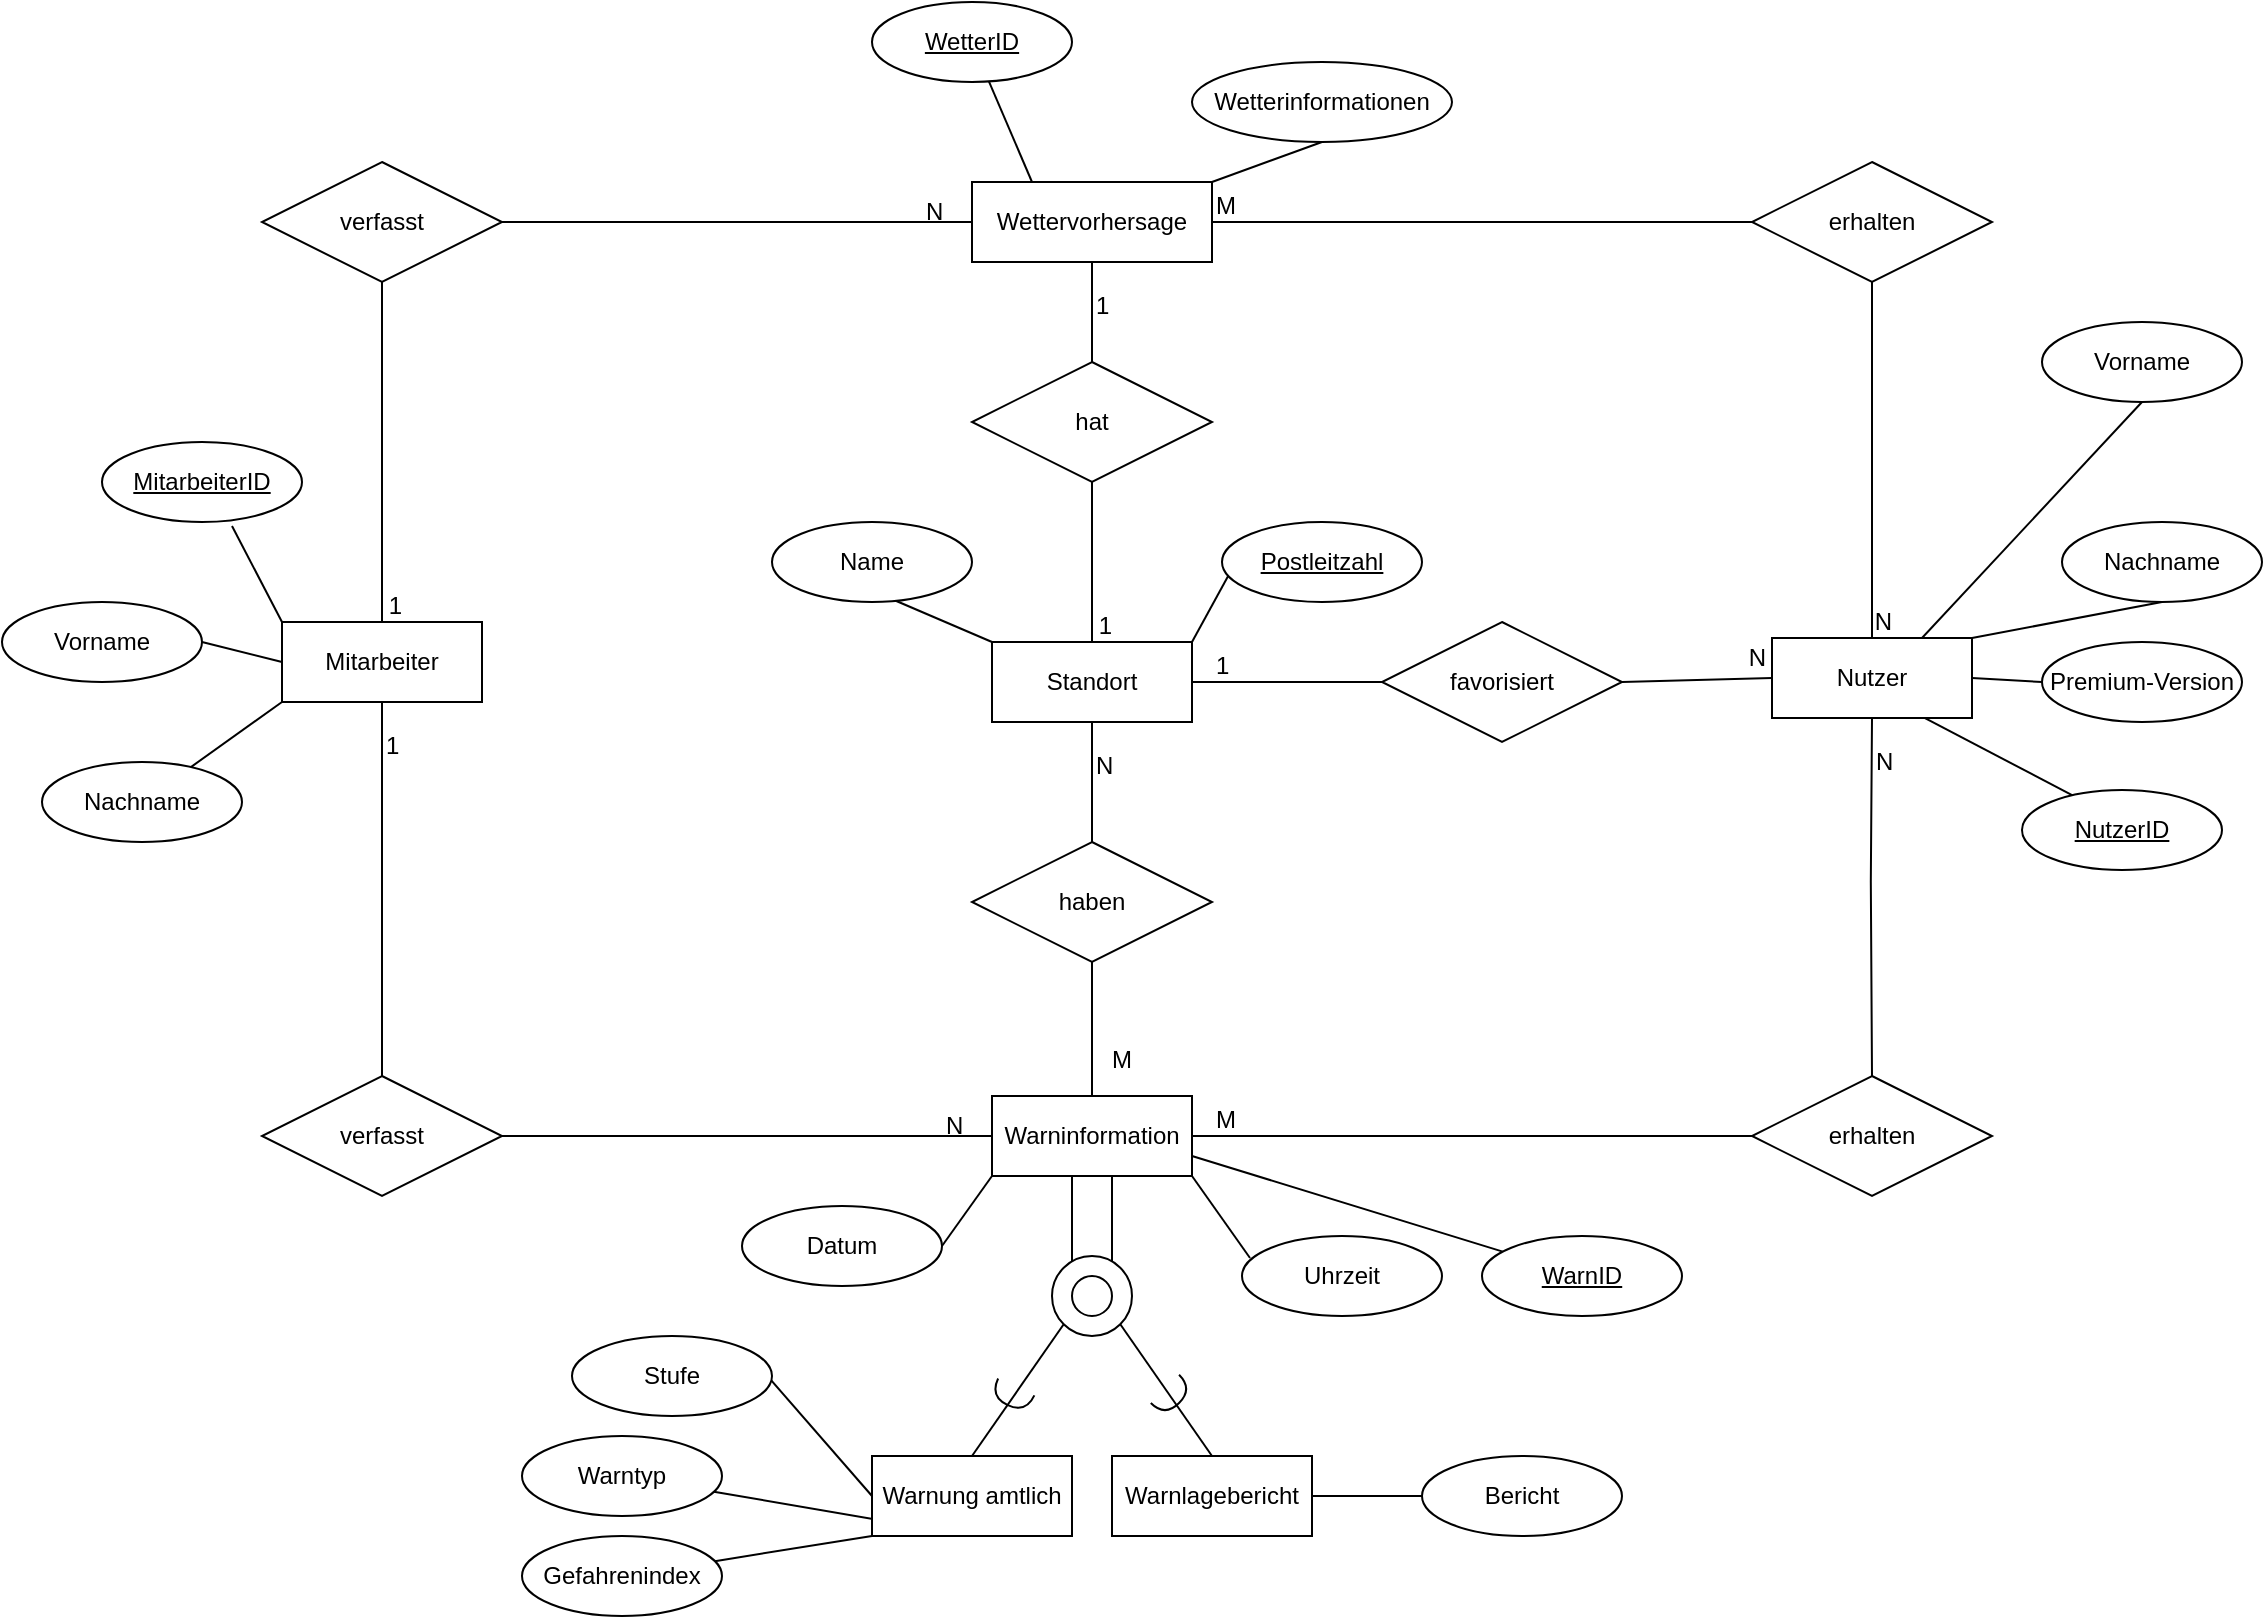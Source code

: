 <mxfile version="20.5.1" type="github">
  <diagram id="R2lEEEUBdFMjLlhIrx00" name="Page-1">
    <mxGraphModel dx="1113" dy="759" grid="1" gridSize="10" guides="1" tooltips="1" connect="1" arrows="1" fold="1" page="1" pageScale="1" pageWidth="1169" pageHeight="827" math="0" shadow="0" extFonts="Permanent Marker^https://fonts.googleapis.com/css?family=Permanent+Marker">
      <root>
        <mxCell id="0" />
        <mxCell id="1" parent="0" />
        <mxCell id="jtC_G04wY8MZHHcfjUKp-48" value="" style="shape=partialRectangle;whiteSpace=wrap;html=1;left=0;right=0;fillColor=none;strokeColor=default;fontFamily=Helvetica;fontSize=12;fontColor=default;rotation=90;" vertex="1" parent="1">
          <mxGeometry x="550" y="622" width="50" height="20" as="geometry" />
        </mxCell>
        <mxCell id="jtC_G04wY8MZHHcfjUKp-17" value="" style="endArrow=none;html=1;rounded=0;entryX=0.5;entryY=0;entryDx=0;entryDy=0;exitX=0.5;exitY=1;exitDx=0;exitDy=0;" edge="1" parent="1" source="jtC_G04wY8MZHHcfjUKp-39" target="jtC_G04wY8MZHHcfjUKp-109">
          <mxGeometry relative="1" as="geometry">
            <mxPoint x="240" y="420" as="sourcePoint" />
            <mxPoint x="220" y="470" as="targetPoint" />
            <Array as="points">
              <mxPoint x="220" y="450" />
            </Array>
          </mxGeometry>
        </mxCell>
        <mxCell id="jtC_G04wY8MZHHcfjUKp-18" value="1" style="resizable=0;html=1;align=left;verticalAlign=bottom;" connectable="0" vertex="1" parent="jtC_G04wY8MZHHcfjUKp-17">
          <mxGeometry x="-1" relative="1" as="geometry">
            <mxPoint y="30" as="offset" />
          </mxGeometry>
        </mxCell>
        <mxCell id="jtC_G04wY8MZHHcfjUKp-20" value="" style="endArrow=none;html=1;rounded=0;entryX=0.5;entryY=0;entryDx=0;entryDy=0;exitX=1;exitY=1;exitDx=0;exitDy=0;" edge="1" parent="1" source="jtC_G04wY8MZHHcfjUKp-22" target="jtC_G04wY8MZHHcfjUKp-42">
          <mxGeometry relative="1" as="geometry">
            <mxPoint x="580" y="667" as="sourcePoint" />
            <mxPoint x="680" y="427" as="targetPoint" />
            <Array as="points" />
          </mxGeometry>
        </mxCell>
        <mxCell id="jtC_G04wY8MZHHcfjUKp-21" value="" style="endArrow=none;html=1;rounded=0;entryX=0.5;entryY=0;entryDx=0;entryDy=0;exitX=0;exitY=1;exitDx=0;exitDy=0;" edge="1" parent="1" source="jtC_G04wY8MZHHcfjUKp-22" target="jtC_G04wY8MZHHcfjUKp-37">
          <mxGeometry relative="1" as="geometry">
            <mxPoint x="540" y="667" as="sourcePoint" />
            <mxPoint x="600" y="687" as="targetPoint" />
          </mxGeometry>
        </mxCell>
        <mxCell id="jtC_G04wY8MZHHcfjUKp-22" value="" style="ellipse;whiteSpace=wrap;html=1;aspect=fixed;" vertex="1" parent="1">
          <mxGeometry x="555" y="647" width="40" height="40" as="geometry" />
        </mxCell>
        <mxCell id="jtC_G04wY8MZHHcfjUKp-23" value="" style="ellipse;whiteSpace=wrap;html=1;aspect=fixed;" vertex="1" parent="1">
          <mxGeometry x="565" y="657" width="20" height="20" as="geometry" />
        </mxCell>
        <mxCell id="jtC_G04wY8MZHHcfjUKp-65" style="orthogonalLoop=1;jettySize=auto;html=1;exitX=0;exitY=0;exitDx=0;exitDy=0;entryX=1;entryY=1;entryDx=0;entryDy=0;fontFamily=Helvetica;fontSize=12;fontColor=default;startArrow=none;startFill=0;endArrow=none;endFill=0;rounded=0;strokeColor=default;" edge="1" parent="1" source="jtC_G04wY8MZHHcfjUKp-25" target="jtC_G04wY8MZHHcfjUKp-33">
          <mxGeometry relative="1" as="geometry" />
        </mxCell>
        <mxCell id="jtC_G04wY8MZHHcfjUKp-71" style="edgeStyle=none;rounded=0;orthogonalLoop=1;jettySize=auto;html=1;exitX=1;exitY=0;exitDx=0;exitDy=0;entryX=0.5;entryY=1;entryDx=0;entryDy=0;strokeColor=default;fontFamily=Helvetica;fontSize=12;fontColor=default;startArrow=none;startFill=0;endArrow=none;endFill=0;" edge="1" parent="1" source="jtC_G04wY8MZHHcfjUKp-25" target="jtC_G04wY8MZHHcfjUKp-62">
          <mxGeometry relative="1" as="geometry" />
        </mxCell>
        <mxCell id="jtC_G04wY8MZHHcfjUKp-72" style="edgeStyle=none;rounded=0;orthogonalLoop=1;jettySize=auto;html=1;exitX=0.75;exitY=0;exitDx=0;exitDy=0;entryX=0.5;entryY=1;entryDx=0;entryDy=0;strokeColor=default;fontFamily=Helvetica;fontSize=12;fontColor=default;startArrow=none;startFill=0;endArrow=none;endFill=0;" edge="1" parent="1" source="jtC_G04wY8MZHHcfjUKp-25" target="jtC_G04wY8MZHHcfjUKp-34">
          <mxGeometry relative="1" as="geometry" />
        </mxCell>
        <mxCell id="jtC_G04wY8MZHHcfjUKp-75" style="edgeStyle=none;rounded=0;orthogonalLoop=1;jettySize=auto;html=1;exitX=1;exitY=0.5;exitDx=0;exitDy=0;entryX=0;entryY=0.5;entryDx=0;entryDy=0;strokeColor=default;fontFamily=Helvetica;fontSize=12;fontColor=default;startArrow=none;startFill=0;endArrow=none;endFill=0;" edge="1" parent="1" source="jtC_G04wY8MZHHcfjUKp-25" target="jtC_G04wY8MZHHcfjUKp-73">
          <mxGeometry relative="1" as="geometry" />
        </mxCell>
        <mxCell id="jtC_G04wY8MZHHcfjUKp-25" value="Nutzer" style="whiteSpace=wrap;html=1;align=center;" vertex="1" parent="1">
          <mxGeometry x="915" y="338" width="100" height="40" as="geometry" />
        </mxCell>
        <mxCell id="jtC_G04wY8MZHHcfjUKp-33" value="NutzerID" style="ellipse;whiteSpace=wrap;html=1;align=center;fontStyle=4;" vertex="1" parent="1">
          <mxGeometry x="1040" y="414" width="100" height="40" as="geometry" />
        </mxCell>
        <mxCell id="jtC_G04wY8MZHHcfjUKp-34" value="Vorname&lt;span style=&quot;caret-color: rgba(0, 0, 0, 0); color: rgba(0, 0, 0, 0); font-family: monospace; font-size: 0px; text-align: start;&quot;&gt;%3CmxGraphModel%3E%3Croot%3E%3CmxCell%20id%3D%220%22%2F%3E%3CmxCell%20id%3D%221%22%20parent%3D%220%22%2F%3E%3CmxCell%20id%3D%222%22%20value%3D%22%22%20style%3D%22shape%3DrequiredInterface%3Bhtml%3D1%3BverticalLabelPosition%3Dbottom%3Bsketch%3D0%3BstrokeColor%3Ddefault%3BfontFamily%3DHelvetica%3BfontSize%3D12%3BfontColor%3Ddefault%3BfillColor%3Ddefault%3Brotation%3D115%3B%22%20vertex%3D%221%22%20parent%3D%221%22%3E%3CmxGeometry%20x%3D%22530%22%20y%3D%22600%22%20width%3D%2210%22%20height%3D%2220%22%20as%3D%22geometry%22%2F%3E%3C%2FmxCell%3E%3C%2Froot%3E%3C%2FmxGraphModel%3E&lt;/span&gt;" style="ellipse;whiteSpace=wrap;html=1;align=center;" vertex="1" parent="1">
          <mxGeometry x="1050" y="180" width="100" height="40" as="geometry" />
        </mxCell>
        <mxCell id="jtC_G04wY8MZHHcfjUKp-77" style="edgeStyle=none;rounded=0;orthogonalLoop=1;jettySize=auto;html=1;exitX=0.25;exitY=0;exitDx=0;exitDy=0;strokeColor=default;fontFamily=Helvetica;fontSize=12;fontColor=default;startArrow=none;startFill=0;endArrow=none;endFill=0;" edge="1" parent="1" source="jtC_G04wY8MZHHcfjUKp-35" target="jtC_G04wY8MZHHcfjUKp-76">
          <mxGeometry relative="1" as="geometry">
            <mxPoint x="545" y="70" as="targetPoint" />
          </mxGeometry>
        </mxCell>
        <mxCell id="jtC_G04wY8MZHHcfjUKp-79" style="edgeStyle=none;rounded=0;orthogonalLoop=1;jettySize=auto;html=1;exitX=1;exitY=0;exitDx=0;exitDy=0;entryX=0.5;entryY=1;entryDx=0;entryDy=0;strokeColor=default;fontFamily=Helvetica;fontSize=12;fontColor=default;startArrow=none;startFill=0;endArrow=none;endFill=0;" edge="1" parent="1" source="jtC_G04wY8MZHHcfjUKp-35" target="jtC_G04wY8MZHHcfjUKp-78">
          <mxGeometry relative="1" as="geometry" />
        </mxCell>
        <mxCell id="jtC_G04wY8MZHHcfjUKp-35" value="Wettervorhersage" style="whiteSpace=wrap;html=1;align=center;" vertex="1" parent="1">
          <mxGeometry x="515" y="110" width="120" height="40" as="geometry" />
        </mxCell>
        <mxCell id="jtC_G04wY8MZHHcfjUKp-91" style="edgeStyle=none;rounded=0;orthogonalLoop=1;jettySize=auto;html=1;exitX=1;exitY=0.75;exitDx=0;exitDy=0;strokeColor=default;fontFamily=Helvetica;fontSize=12;fontColor=default;startArrow=none;startFill=0;endArrow=none;endFill=0;" edge="1" parent="1" source="jtC_G04wY8MZHHcfjUKp-36" target="jtC_G04wY8MZHHcfjUKp-90">
          <mxGeometry relative="1" as="geometry" />
        </mxCell>
        <mxCell id="jtC_G04wY8MZHHcfjUKp-94" style="edgeStyle=none;rounded=0;orthogonalLoop=1;jettySize=auto;html=1;exitX=1;exitY=1;exitDx=0;exitDy=0;entryX=0.04;entryY=0.275;entryDx=0;entryDy=0;entryPerimeter=0;strokeColor=default;fontFamily=Helvetica;fontSize=12;fontColor=default;startArrow=none;startFill=0;endArrow=none;endFill=0;" edge="1" parent="1" source="jtC_G04wY8MZHHcfjUKp-36" target="jtC_G04wY8MZHHcfjUKp-93">
          <mxGeometry relative="1" as="geometry" />
        </mxCell>
        <mxCell id="jtC_G04wY8MZHHcfjUKp-95" style="edgeStyle=none;rounded=0;orthogonalLoop=1;jettySize=auto;html=1;entryX=1;entryY=0.5;entryDx=0;entryDy=0;strokeColor=default;fontFamily=Helvetica;fontSize=12;fontColor=default;startArrow=none;startFill=0;endArrow=none;endFill=0;exitX=0;exitY=1;exitDx=0;exitDy=0;" edge="1" parent="1" source="jtC_G04wY8MZHHcfjUKp-36" target="jtC_G04wY8MZHHcfjUKp-92">
          <mxGeometry relative="1" as="geometry">
            <mxPoint x="520" y="610" as="sourcePoint" />
          </mxGeometry>
        </mxCell>
        <mxCell id="jtC_G04wY8MZHHcfjUKp-36" value="Warninformation" style="whiteSpace=wrap;html=1;align=center;" vertex="1" parent="1">
          <mxGeometry x="525" y="567" width="100" height="40" as="geometry" />
        </mxCell>
        <mxCell id="jtC_G04wY8MZHHcfjUKp-101" style="edgeStyle=none;rounded=0;orthogonalLoop=1;jettySize=auto;html=1;exitX=0.5;exitY=1;exitDx=0;exitDy=0;strokeColor=default;fontFamily=Helvetica;fontSize=12;fontColor=default;startArrow=none;startFill=0;endArrow=none;endFill=0;" edge="1" parent="1" source="jtC_G04wY8MZHHcfjUKp-37" target="jtC_G04wY8MZHHcfjUKp-100">
          <mxGeometry relative="1" as="geometry" />
        </mxCell>
        <mxCell id="jtC_G04wY8MZHHcfjUKp-102" style="edgeStyle=none;rounded=0;orthogonalLoop=1;jettySize=auto;html=1;exitX=0;exitY=0.5;exitDx=0;exitDy=0;entryX=1;entryY=0;entryDx=0;entryDy=0;strokeColor=default;fontFamily=Helvetica;fontSize=12;fontColor=default;startArrow=none;startFill=0;endArrow=none;endFill=0;" edge="1" parent="1" source="jtC_G04wY8MZHHcfjUKp-37" target="jtC_G04wY8MZHHcfjUKp-99">
          <mxGeometry relative="1" as="geometry" />
        </mxCell>
        <mxCell id="jtC_G04wY8MZHHcfjUKp-103" style="edgeStyle=none;rounded=0;orthogonalLoop=1;jettySize=auto;html=1;exitX=0;exitY=1;exitDx=0;exitDy=0;strokeColor=default;fontFamily=Helvetica;fontSize=12;fontColor=default;startArrow=none;startFill=0;endArrow=none;endFill=0;" edge="1" parent="1" source="jtC_G04wY8MZHHcfjUKp-37" target="jtC_G04wY8MZHHcfjUKp-98">
          <mxGeometry relative="1" as="geometry" />
        </mxCell>
        <mxCell id="jtC_G04wY8MZHHcfjUKp-37" value="Warnung amtlich" style="whiteSpace=wrap;html=1;align=center;" vertex="1" parent="1">
          <mxGeometry x="465" y="747" width="100" height="40" as="geometry" />
        </mxCell>
        <mxCell id="jtC_G04wY8MZHHcfjUKp-87" style="edgeStyle=none;rounded=0;orthogonalLoop=1;jettySize=auto;html=1;exitX=0;exitY=0;exitDx=0;exitDy=0;entryX=0.65;entryY=1.05;entryDx=0;entryDy=0;entryPerimeter=0;strokeColor=default;fontFamily=Helvetica;fontSize=12;fontColor=default;startArrow=none;startFill=0;endArrow=none;endFill=0;" edge="1" parent="1" source="jtC_G04wY8MZHHcfjUKp-39" target="jtC_G04wY8MZHHcfjUKp-84">
          <mxGeometry relative="1" as="geometry" />
        </mxCell>
        <mxCell id="jtC_G04wY8MZHHcfjUKp-88" style="edgeStyle=none;rounded=0;orthogonalLoop=1;jettySize=auto;html=1;exitX=0;exitY=0.5;exitDx=0;exitDy=0;entryX=1;entryY=0.5;entryDx=0;entryDy=0;strokeColor=default;fontFamily=Helvetica;fontSize=12;fontColor=default;startArrow=none;startFill=0;endArrow=none;endFill=0;" edge="1" parent="1" source="jtC_G04wY8MZHHcfjUKp-39" target="jtC_G04wY8MZHHcfjUKp-86">
          <mxGeometry relative="1" as="geometry" />
        </mxCell>
        <mxCell id="jtC_G04wY8MZHHcfjUKp-89" style="edgeStyle=none;rounded=0;orthogonalLoop=1;jettySize=auto;html=1;exitX=0;exitY=1;exitDx=0;exitDy=0;strokeColor=default;fontFamily=Helvetica;fontSize=12;fontColor=default;startArrow=none;startFill=0;endArrow=none;endFill=0;" edge="1" parent="1" source="jtC_G04wY8MZHHcfjUKp-39" target="jtC_G04wY8MZHHcfjUKp-85">
          <mxGeometry relative="1" as="geometry" />
        </mxCell>
        <mxCell id="jtC_G04wY8MZHHcfjUKp-39" value="Mitarbeiter" style="whiteSpace=wrap;html=1;align=center;" vertex="1" parent="1">
          <mxGeometry x="170" y="330" width="100" height="40" as="geometry" />
        </mxCell>
        <mxCell id="jtC_G04wY8MZHHcfjUKp-82" style="edgeStyle=none;rounded=0;orthogonalLoop=1;jettySize=auto;html=1;exitX=0;exitY=0;exitDx=0;exitDy=0;entryX=0.61;entryY=0.975;entryDx=0;entryDy=0;entryPerimeter=0;strokeColor=default;fontFamily=Helvetica;fontSize=12;fontColor=default;startArrow=none;startFill=0;endArrow=none;endFill=0;" edge="1" parent="1" source="jtC_G04wY8MZHHcfjUKp-40" target="jtC_G04wY8MZHHcfjUKp-81">
          <mxGeometry relative="1" as="geometry" />
        </mxCell>
        <mxCell id="jtC_G04wY8MZHHcfjUKp-83" style="edgeStyle=none;rounded=0;orthogonalLoop=1;jettySize=auto;html=1;exitX=1;exitY=0;exitDx=0;exitDy=0;entryX=0;entryY=0;entryDx=0;entryDy=0;strokeColor=default;fontFamily=Helvetica;fontSize=12;fontColor=default;startArrow=none;startFill=0;endArrow=none;endFill=0;" edge="1" parent="1" source="jtC_G04wY8MZHHcfjUKp-40" target="jtC_G04wY8MZHHcfjUKp-80">
          <mxGeometry relative="1" as="geometry" />
        </mxCell>
        <mxCell id="jtC_G04wY8MZHHcfjUKp-150" value="" style="edgeStyle=none;rounded=0;orthogonalLoop=1;jettySize=auto;html=1;strokeColor=default;fontFamily=Helvetica;fontSize=12;fontColor=default;startArrow=none;startFill=0;endArrow=none;endFill=0;" edge="1" parent="1" source="jtC_G04wY8MZHHcfjUKp-40" target="jtC_G04wY8MZHHcfjUKp-105">
          <mxGeometry relative="1" as="geometry" />
        </mxCell>
        <mxCell id="jtC_G04wY8MZHHcfjUKp-40" value="Standort" style="whiteSpace=wrap;html=1;align=center;" vertex="1" parent="1">
          <mxGeometry x="525" y="340" width="100" height="40" as="geometry" />
        </mxCell>
        <mxCell id="jtC_G04wY8MZHHcfjUKp-97" style="edgeStyle=none;rounded=0;orthogonalLoop=1;jettySize=auto;html=1;exitX=1;exitY=0.5;exitDx=0;exitDy=0;entryX=0;entryY=0.5;entryDx=0;entryDy=0;strokeColor=default;fontFamily=Helvetica;fontSize=12;fontColor=default;startArrow=none;startFill=0;endArrow=none;endFill=0;" edge="1" parent="1" source="jtC_G04wY8MZHHcfjUKp-42" target="jtC_G04wY8MZHHcfjUKp-96">
          <mxGeometry relative="1" as="geometry" />
        </mxCell>
        <mxCell id="jtC_G04wY8MZHHcfjUKp-42" value="Warnlagebericht" style="whiteSpace=wrap;html=1;align=center;" vertex="1" parent="1">
          <mxGeometry x="585" y="747" width="100" height="40" as="geometry" />
        </mxCell>
        <mxCell id="jtC_G04wY8MZHHcfjUKp-55" value="" style="shape=requiredInterface;html=1;verticalLabelPosition=bottom;sketch=0;strokeColor=default;fontFamily=Helvetica;fontSize=12;fontColor=default;fillColor=default;rotation=115;" vertex="1" parent="1">
          <mxGeometry x="530" y="707" width="10" height="20" as="geometry" />
        </mxCell>
        <mxCell id="jtC_G04wY8MZHHcfjUKp-58" value="" style="shape=requiredInterface;html=1;verticalLabelPosition=bottom;sketch=0;strokeColor=default;fontFamily=Helvetica;fontSize=12;fontColor=default;fillColor=default;rotation=45;" vertex="1" parent="1">
          <mxGeometry x="610" y="707" width="10" height="20" as="geometry" />
        </mxCell>
        <mxCell id="jtC_G04wY8MZHHcfjUKp-62" value="Nachname" style="ellipse;whiteSpace=wrap;html=1;align=center;" vertex="1" parent="1">
          <mxGeometry x="1060" y="280" width="100" height="40" as="geometry" />
        </mxCell>
        <mxCell id="jtC_G04wY8MZHHcfjUKp-73" value="Premium-Version" style="ellipse;whiteSpace=wrap;html=1;align=center;" vertex="1" parent="1">
          <mxGeometry x="1050" y="340" width="100" height="40" as="geometry" />
        </mxCell>
        <mxCell id="jtC_G04wY8MZHHcfjUKp-76" value="WetterID" style="ellipse;whiteSpace=wrap;html=1;align=center;fontStyle=4;" vertex="1" parent="1">
          <mxGeometry x="465" y="20" width="100" height="40" as="geometry" />
        </mxCell>
        <mxCell id="jtC_G04wY8MZHHcfjUKp-78" value="Wetterinformationen" style="ellipse;whiteSpace=wrap;html=1;align=center;" vertex="1" parent="1">
          <mxGeometry x="625" y="50" width="130" height="40" as="geometry" />
        </mxCell>
        <mxCell id="jtC_G04wY8MZHHcfjUKp-80" value="Postleitzahl" style="ellipse;whiteSpace=wrap;html=1;align=center;fontStyle=4;" vertex="1" parent="1">
          <mxGeometry x="640" y="280" width="100" height="40" as="geometry" />
        </mxCell>
        <mxCell id="jtC_G04wY8MZHHcfjUKp-81" value="Name" style="ellipse;whiteSpace=wrap;html=1;align=center;" vertex="1" parent="1">
          <mxGeometry x="415" y="280" width="100" height="40" as="geometry" />
        </mxCell>
        <mxCell id="jtC_G04wY8MZHHcfjUKp-84" value="MitarbeiterID" style="ellipse;whiteSpace=wrap;html=1;align=center;fontStyle=4;" vertex="1" parent="1">
          <mxGeometry x="80" y="240" width="100" height="40" as="geometry" />
        </mxCell>
        <mxCell id="jtC_G04wY8MZHHcfjUKp-85" value="Nachname" style="ellipse;whiteSpace=wrap;html=1;align=center;" vertex="1" parent="1">
          <mxGeometry x="50" y="400" width="100" height="40" as="geometry" />
        </mxCell>
        <mxCell id="jtC_G04wY8MZHHcfjUKp-86" value="Vorname" style="ellipse;whiteSpace=wrap;html=1;align=center;" vertex="1" parent="1">
          <mxGeometry x="30" y="320" width="100" height="40" as="geometry" />
        </mxCell>
        <mxCell id="jtC_G04wY8MZHHcfjUKp-90" value="WarnID" style="ellipse;whiteSpace=wrap;html=1;align=center;fontStyle=4;" vertex="1" parent="1">
          <mxGeometry x="770" y="637" width="100" height="40" as="geometry" />
        </mxCell>
        <mxCell id="jtC_G04wY8MZHHcfjUKp-92" value="Datum" style="ellipse;whiteSpace=wrap;html=1;align=center;" vertex="1" parent="1">
          <mxGeometry x="400" y="622" width="100" height="40" as="geometry" />
        </mxCell>
        <mxCell id="jtC_G04wY8MZHHcfjUKp-93" value="Uhrzeit" style="ellipse;whiteSpace=wrap;html=1;align=center;" vertex="1" parent="1">
          <mxGeometry x="650" y="637" width="100" height="40" as="geometry" />
        </mxCell>
        <mxCell id="jtC_G04wY8MZHHcfjUKp-96" value="Bericht" style="ellipse;whiteSpace=wrap;html=1;align=center;" vertex="1" parent="1">
          <mxGeometry x="740" y="747" width="100" height="40" as="geometry" />
        </mxCell>
        <mxCell id="jtC_G04wY8MZHHcfjUKp-98" value="Gefahrenindex" style="ellipse;whiteSpace=wrap;html=1;align=center;" vertex="1" parent="1">
          <mxGeometry x="290" y="787" width="100" height="40" as="geometry" />
        </mxCell>
        <mxCell id="jtC_G04wY8MZHHcfjUKp-99" value="Stufe" style="ellipse;whiteSpace=wrap;html=1;align=center;" vertex="1" parent="1">
          <mxGeometry x="315" y="687" width="100" height="40" as="geometry" />
        </mxCell>
        <mxCell id="jtC_G04wY8MZHHcfjUKp-100" value="Warntyp" style="ellipse;whiteSpace=wrap;html=1;align=center;" vertex="1" parent="1">
          <mxGeometry x="290" y="737" width="100" height="40" as="geometry" />
        </mxCell>
        <mxCell id="jtC_G04wY8MZHHcfjUKp-104" value="erhalten" style="shape=rhombus;perimeter=rhombusPerimeter;whiteSpace=wrap;html=1;align=center;" vertex="1" parent="1">
          <mxGeometry x="905" y="100" width="120" height="60" as="geometry" />
        </mxCell>
        <mxCell id="jtC_G04wY8MZHHcfjUKp-105" value="hat" style="shape=rhombus;perimeter=rhombusPerimeter;whiteSpace=wrap;html=1;align=center;" vertex="1" parent="1">
          <mxGeometry x="515" y="200" width="120" height="60" as="geometry" />
        </mxCell>
        <mxCell id="jtC_G04wY8MZHHcfjUKp-106" value="haben" style="shape=rhombus;perimeter=rhombusPerimeter;whiteSpace=wrap;html=1;align=center;" vertex="1" parent="1">
          <mxGeometry x="515" y="440" width="120" height="60" as="geometry" />
        </mxCell>
        <mxCell id="jtC_G04wY8MZHHcfjUKp-107" value="erhalten" style="shape=rhombus;perimeter=rhombusPerimeter;whiteSpace=wrap;html=1;align=center;" vertex="1" parent="1">
          <mxGeometry x="905" y="557" width="120" height="60" as="geometry" />
        </mxCell>
        <mxCell id="jtC_G04wY8MZHHcfjUKp-108" value="verfasst" style="shape=rhombus;perimeter=rhombusPerimeter;whiteSpace=wrap;html=1;align=center;" vertex="1" parent="1">
          <mxGeometry x="160" y="100" width="120" height="60" as="geometry" />
        </mxCell>
        <mxCell id="jtC_G04wY8MZHHcfjUKp-109" value="verfasst" style="shape=rhombus;perimeter=rhombusPerimeter;whiteSpace=wrap;html=1;align=center;" vertex="1" parent="1">
          <mxGeometry x="160" y="557" width="120" height="60" as="geometry" />
        </mxCell>
        <mxCell id="jtC_G04wY8MZHHcfjUKp-110" value="favorisiert" style="shape=rhombus;perimeter=rhombusPerimeter;whiteSpace=wrap;html=1;align=center;" vertex="1" parent="1">
          <mxGeometry x="720" y="330" width="120" height="60" as="geometry" />
        </mxCell>
        <mxCell id="jtC_G04wY8MZHHcfjUKp-111" style="edgeStyle=none;rounded=0;orthogonalLoop=1;jettySize=auto;html=1;exitX=1;exitY=0;exitDx=0;exitDy=0;entryX=1;entryY=0.5;entryDx=0;entryDy=0;strokeColor=default;fontFamily=Helvetica;fontSize=12;fontColor=default;startArrow=none;startFill=0;endArrow=none;endFill=0;" edge="1" parent="1" source="jtC_G04wY8MZHHcfjUKp-36" target="jtC_G04wY8MZHHcfjUKp-36">
          <mxGeometry relative="1" as="geometry" />
        </mxCell>
        <mxCell id="jtC_G04wY8MZHHcfjUKp-114" value="" style="endArrow=none;html=1;rounded=0;entryX=0.5;entryY=0;entryDx=0;entryDy=0;" edge="1" parent="1" source="jtC_G04wY8MZHHcfjUKp-108" target="jtC_G04wY8MZHHcfjUKp-39">
          <mxGeometry relative="1" as="geometry">
            <mxPoint x="288.82" y="169" as="sourcePoint" />
            <mxPoint x="288.82" y="351" as="targetPoint" />
            <Array as="points" />
          </mxGeometry>
        </mxCell>
        <mxCell id="jtC_G04wY8MZHHcfjUKp-116" value="1" style="resizable=0;html=1;align=right;verticalAlign=bottom;" connectable="0" vertex="1" parent="jtC_G04wY8MZHHcfjUKp-114">
          <mxGeometry x="1" relative="1" as="geometry">
            <mxPoint x="10" as="offset" />
          </mxGeometry>
        </mxCell>
        <mxCell id="jtC_G04wY8MZHHcfjUKp-117" value="" style="endArrow=none;html=1;rounded=0;exitX=0.5;exitY=1;exitDx=0;exitDy=0;entryX=0.5;entryY=0;entryDx=0;entryDy=0;" edge="1" parent="1" source="jtC_G04wY8MZHHcfjUKp-25" target="jtC_G04wY8MZHHcfjUKp-107">
          <mxGeometry relative="1" as="geometry">
            <mxPoint x="940" y="410" as="sourcePoint" />
            <mxPoint x="1000" y="540" as="targetPoint" />
            <Array as="points">
              <mxPoint x="964.41" y="460" />
            </Array>
          </mxGeometry>
        </mxCell>
        <mxCell id="jtC_G04wY8MZHHcfjUKp-118" value="N" style="resizable=0;html=1;align=left;verticalAlign=bottom;" connectable="0" vertex="1" parent="jtC_G04wY8MZHHcfjUKp-117">
          <mxGeometry x="-1" relative="1" as="geometry">
            <mxPoint y="30" as="offset" />
          </mxGeometry>
        </mxCell>
        <mxCell id="jtC_G04wY8MZHHcfjUKp-120" value="" style="endArrow=none;html=1;rounded=0;entryX=0.5;entryY=0;entryDx=0;entryDy=0;exitX=0.5;exitY=1;exitDx=0;exitDy=0;" edge="1" parent="1" source="jtC_G04wY8MZHHcfjUKp-104" target="jtC_G04wY8MZHHcfjUKp-25">
          <mxGeometry relative="1" as="geometry">
            <mxPoint x="870" y="150" as="sourcePoint" />
            <mxPoint x="870" y="332" as="targetPoint" />
            <Array as="points" />
          </mxGeometry>
        </mxCell>
        <mxCell id="jtC_G04wY8MZHHcfjUKp-122" value="N" style="resizable=0;html=1;align=right;verticalAlign=bottom;" connectable="0" vertex="1" parent="jtC_G04wY8MZHHcfjUKp-120">
          <mxGeometry x="1" relative="1" as="geometry">
            <mxPoint x="10" as="offset" />
          </mxGeometry>
        </mxCell>
        <mxCell id="jtC_G04wY8MZHHcfjUKp-123" value="" style="endArrow=none;html=1;rounded=0;entryX=0.5;entryY=0;entryDx=0;entryDy=0;exitX=0.5;exitY=1;exitDx=0;exitDy=0;" edge="1" parent="1" source="jtC_G04wY8MZHHcfjUKp-106" target="jtC_G04wY8MZHHcfjUKp-36">
          <mxGeometry relative="1" as="geometry">
            <mxPoint x="260" y="410" as="sourcePoint" />
            <mxPoint x="260" y="592" as="targetPoint" />
            <Array as="points" />
          </mxGeometry>
        </mxCell>
        <mxCell id="jtC_G04wY8MZHHcfjUKp-125" value="M" style="resizable=0;html=1;align=right;verticalAlign=bottom;" connectable="0" vertex="1" parent="jtC_G04wY8MZHHcfjUKp-123">
          <mxGeometry x="1" relative="1" as="geometry">
            <mxPoint x="20" y="-10" as="offset" />
          </mxGeometry>
        </mxCell>
        <mxCell id="jtC_G04wY8MZHHcfjUKp-126" value="" style="endArrow=none;html=1;rounded=0;entryX=0.5;entryY=0;entryDx=0;entryDy=0;exitX=0.5;exitY=1;exitDx=0;exitDy=0;" edge="1" parent="1" source="jtC_G04wY8MZHHcfjUKp-40" target="jtC_G04wY8MZHHcfjUKp-106">
          <mxGeometry relative="1" as="geometry">
            <mxPoint x="270" y="420" as="sourcePoint" />
            <mxPoint x="270" y="602" as="targetPoint" />
            <Array as="points" />
          </mxGeometry>
        </mxCell>
        <mxCell id="jtC_G04wY8MZHHcfjUKp-127" value="N" style="resizable=0;html=1;align=left;verticalAlign=bottom;" connectable="0" vertex="1" parent="jtC_G04wY8MZHHcfjUKp-126">
          <mxGeometry x="-1" relative="1" as="geometry">
            <mxPoint y="30" as="offset" />
          </mxGeometry>
        </mxCell>
        <mxCell id="jtC_G04wY8MZHHcfjUKp-129" value="" style="endArrow=none;html=1;rounded=0;entryX=0.5;entryY=0;entryDx=0;entryDy=0;exitX=0.5;exitY=1;exitDx=0;exitDy=0;" edge="1" parent="1" source="jtC_G04wY8MZHHcfjUKp-105" target="jtC_G04wY8MZHHcfjUKp-40">
          <mxGeometry relative="1" as="geometry">
            <mxPoint x="280" y="430" as="sourcePoint" />
            <mxPoint x="280" y="612" as="targetPoint" />
            <Array as="points" />
          </mxGeometry>
        </mxCell>
        <mxCell id="jtC_G04wY8MZHHcfjUKp-131" value="1" style="resizable=0;html=1;align=right;verticalAlign=bottom;" connectable="0" vertex="1" parent="jtC_G04wY8MZHHcfjUKp-129">
          <mxGeometry x="1" relative="1" as="geometry">
            <mxPoint x="10" as="offset" />
          </mxGeometry>
        </mxCell>
        <mxCell id="jtC_G04wY8MZHHcfjUKp-132" value="" style="endArrow=none;html=1;rounded=0;entryX=0.5;entryY=0;entryDx=0;entryDy=0;exitX=0.5;exitY=1;exitDx=0;exitDy=0;" edge="1" parent="1" source="jtC_G04wY8MZHHcfjUKp-35" target="jtC_G04wY8MZHHcfjUKp-105">
          <mxGeometry relative="1" as="geometry">
            <mxPoint x="290" y="440" as="sourcePoint" />
            <mxPoint x="290" y="622" as="targetPoint" />
            <Array as="points" />
          </mxGeometry>
        </mxCell>
        <mxCell id="jtC_G04wY8MZHHcfjUKp-133" value="1" style="resizable=0;html=1;align=left;verticalAlign=bottom;" connectable="0" vertex="1" parent="jtC_G04wY8MZHHcfjUKp-132">
          <mxGeometry x="-1" relative="1" as="geometry">
            <mxPoint y="30" as="offset" />
          </mxGeometry>
        </mxCell>
        <mxCell id="jtC_G04wY8MZHHcfjUKp-135" value="" style="endArrow=none;html=1;rounded=0;entryX=1;entryY=0.5;entryDx=0;entryDy=0;exitX=0;exitY=0.5;exitDx=0;exitDy=0;" edge="1" parent="1" source="jtC_G04wY8MZHHcfjUKp-36" target="jtC_G04wY8MZHHcfjUKp-109">
          <mxGeometry relative="1" as="geometry">
            <mxPoint x="470" y="570" as="sourcePoint" />
            <mxPoint x="280" y="622" as="targetPoint" />
            <Array as="points" />
          </mxGeometry>
        </mxCell>
        <mxCell id="jtC_G04wY8MZHHcfjUKp-136" value="N" style="resizable=0;html=1;align=left;verticalAlign=bottom;" connectable="0" vertex="1" parent="jtC_G04wY8MZHHcfjUKp-135">
          <mxGeometry x="-1" relative="1" as="geometry">
            <mxPoint x="-25" y="3" as="offset" />
          </mxGeometry>
        </mxCell>
        <mxCell id="jtC_G04wY8MZHHcfjUKp-138" value="" style="endArrow=none;html=1;rounded=0;entryX=1;entryY=0.5;entryDx=0;entryDy=0;" edge="1" parent="1" source="jtC_G04wY8MZHHcfjUKp-35" target="jtC_G04wY8MZHHcfjUKp-108">
          <mxGeometry relative="1" as="geometry">
            <mxPoint x="525" y="129.41" as="sourcePoint" />
            <mxPoint x="280" y="129.41" as="targetPoint" />
            <Array as="points" />
          </mxGeometry>
        </mxCell>
        <mxCell id="jtC_G04wY8MZHHcfjUKp-139" value="N" style="resizable=0;html=1;align=left;verticalAlign=bottom;" connectable="0" vertex="1" parent="jtC_G04wY8MZHHcfjUKp-138">
          <mxGeometry x="-1" relative="1" as="geometry">
            <mxPoint x="-25" y="3" as="offset" />
          </mxGeometry>
        </mxCell>
        <mxCell id="jtC_G04wY8MZHHcfjUKp-140" value="" style="endArrow=none;html=1;rounded=0;entryX=1;entryY=0.5;entryDx=0;entryDy=0;exitX=0;exitY=0.5;exitDx=0;exitDy=0;" edge="1" parent="1" source="jtC_G04wY8MZHHcfjUKp-107" target="jtC_G04wY8MZHHcfjUKp-36">
          <mxGeometry relative="1" as="geometry">
            <mxPoint x="525" y="140" as="sourcePoint" />
            <mxPoint x="290" y="140" as="targetPoint" />
            <Array as="points" />
          </mxGeometry>
        </mxCell>
        <mxCell id="jtC_G04wY8MZHHcfjUKp-141" value="M" style="resizable=0;html=1;align=left;verticalAlign=bottom;" connectable="0" vertex="1" parent="jtC_G04wY8MZHHcfjUKp-140">
          <mxGeometry x="-1" relative="1" as="geometry">
            <mxPoint x="-270" as="offset" />
          </mxGeometry>
        </mxCell>
        <mxCell id="jtC_G04wY8MZHHcfjUKp-142" value="" style="endArrow=none;html=1;rounded=0;entryX=1;entryY=0.5;entryDx=0;entryDy=0;exitX=0;exitY=0.5;exitDx=0;exitDy=0;" edge="1" parent="1" source="jtC_G04wY8MZHHcfjUKp-104" target="jtC_G04wY8MZHHcfjUKp-35">
          <mxGeometry relative="1" as="geometry">
            <mxPoint x="930" y="150" as="sourcePoint" />
            <mxPoint x="650" y="150" as="targetPoint" />
            <Array as="points" />
          </mxGeometry>
        </mxCell>
        <mxCell id="jtC_G04wY8MZHHcfjUKp-143" value="M" style="resizable=0;html=1;align=left;verticalAlign=bottom;" connectable="0" vertex="1" parent="jtC_G04wY8MZHHcfjUKp-142">
          <mxGeometry x="-1" relative="1" as="geometry">
            <mxPoint x="-270" as="offset" />
          </mxGeometry>
        </mxCell>
        <mxCell id="jtC_G04wY8MZHHcfjUKp-144" value="" style="endArrow=none;html=1;rounded=0;entryX=1;entryY=0.5;entryDx=0;entryDy=0;exitX=0;exitY=0.5;exitDx=0;exitDy=0;" edge="1" parent="1" source="jtC_G04wY8MZHHcfjUKp-25" target="jtC_G04wY8MZHHcfjUKp-110">
          <mxGeometry relative="1" as="geometry">
            <mxPoint x="925" y="607" as="sourcePoint" />
            <mxPoint x="645" y="607" as="targetPoint" />
            <Array as="points" />
          </mxGeometry>
        </mxCell>
        <mxCell id="jtC_G04wY8MZHHcfjUKp-146" value="N" style="resizable=0;html=1;align=right;verticalAlign=bottom;" connectable="0" vertex="1" parent="1">
          <mxGeometry x="985" y="347.647" as="geometry">
            <mxPoint x="-73" y="9" as="offset" />
          </mxGeometry>
        </mxCell>
        <mxCell id="jtC_G04wY8MZHHcfjUKp-148" value="" style="endArrow=none;html=1;rounded=0;exitX=0;exitY=0.5;exitDx=0;exitDy=0;" edge="1" parent="1" source="jtC_G04wY8MZHHcfjUKp-110" target="jtC_G04wY8MZHHcfjUKp-40">
          <mxGeometry relative="1" as="geometry">
            <mxPoint x="915" y="597" as="sourcePoint" />
            <mxPoint x="620" y="360" as="targetPoint" />
            <Array as="points" />
          </mxGeometry>
        </mxCell>
        <mxCell id="jtC_G04wY8MZHHcfjUKp-149" value="1" style="resizable=0;html=1;align=left;verticalAlign=bottom;" connectable="0" vertex="1" parent="jtC_G04wY8MZHHcfjUKp-148">
          <mxGeometry x="-1" relative="1" as="geometry">
            <mxPoint x="-85" as="offset" />
          </mxGeometry>
        </mxCell>
      </root>
    </mxGraphModel>
  </diagram>
</mxfile>
